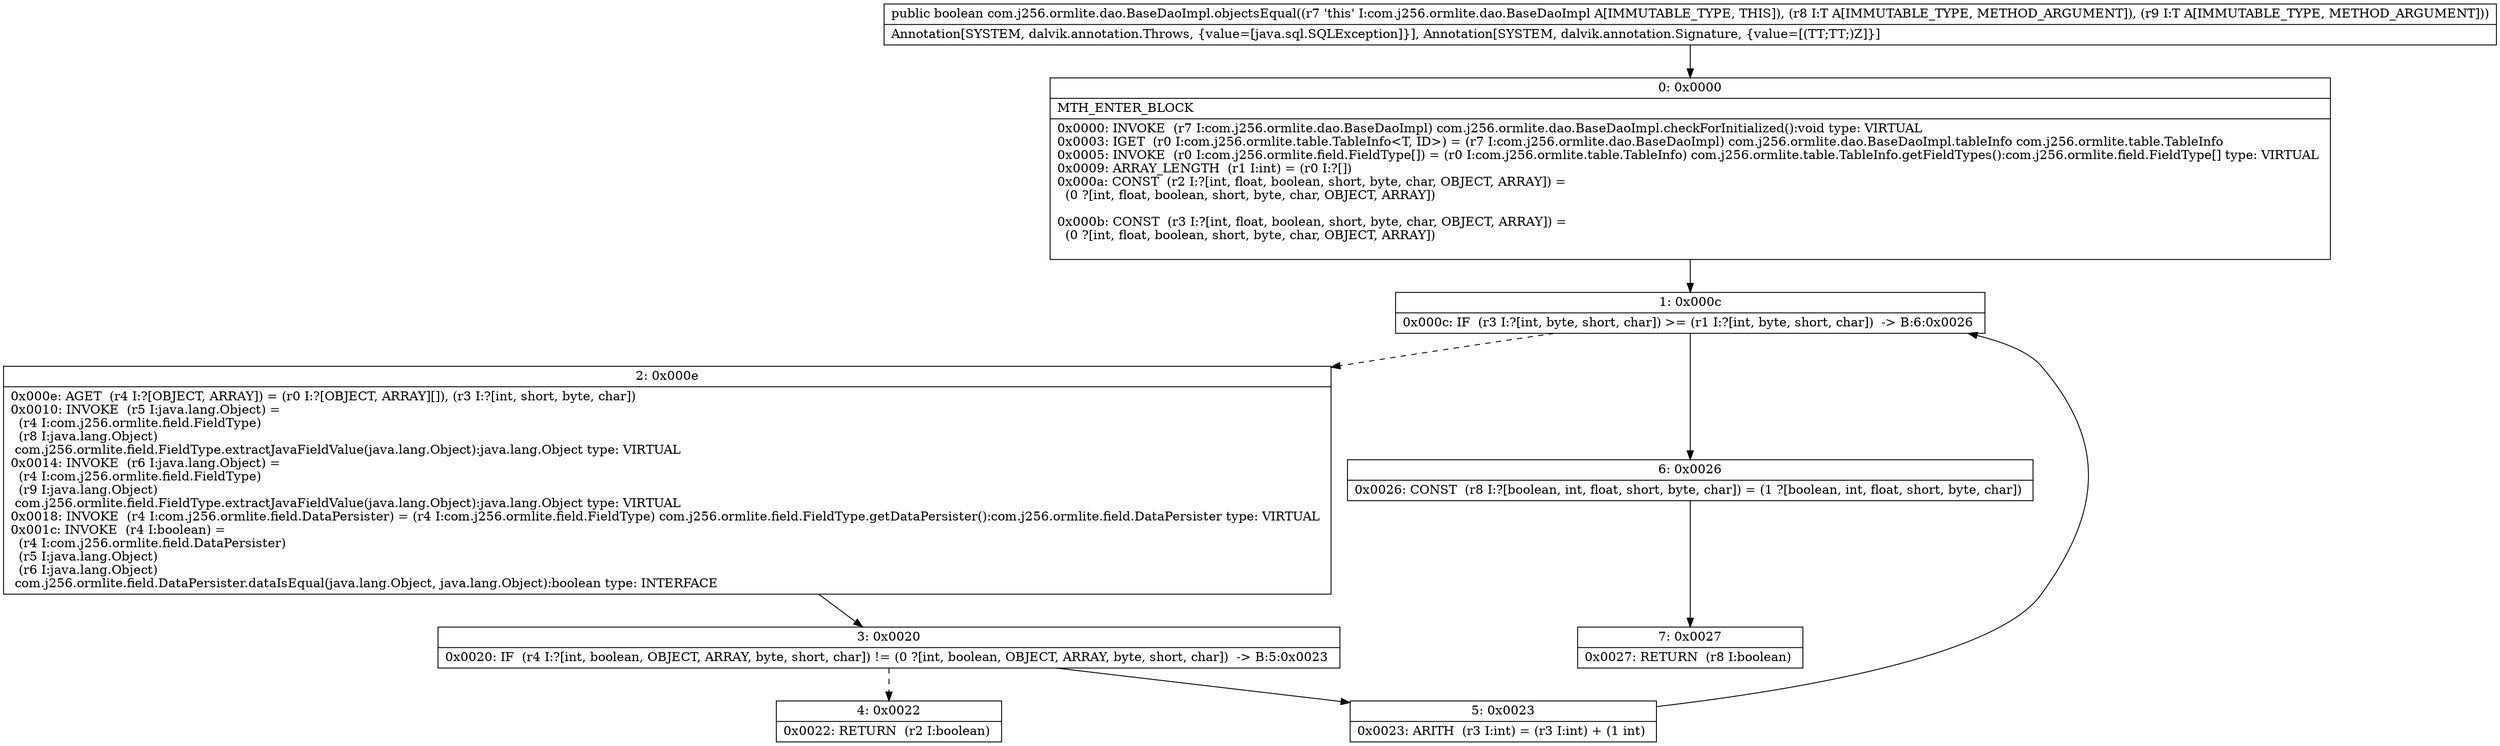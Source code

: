 digraph "CFG forcom.j256.ormlite.dao.BaseDaoImpl.objectsEqual(Ljava\/lang\/Object;Ljava\/lang\/Object;)Z" {
Node_0 [shape=record,label="{0\:\ 0x0000|MTH_ENTER_BLOCK\l|0x0000: INVOKE  (r7 I:com.j256.ormlite.dao.BaseDaoImpl) com.j256.ormlite.dao.BaseDaoImpl.checkForInitialized():void type: VIRTUAL \l0x0003: IGET  (r0 I:com.j256.ormlite.table.TableInfo\<T, ID\>) = (r7 I:com.j256.ormlite.dao.BaseDaoImpl) com.j256.ormlite.dao.BaseDaoImpl.tableInfo com.j256.ormlite.table.TableInfo \l0x0005: INVOKE  (r0 I:com.j256.ormlite.field.FieldType[]) = (r0 I:com.j256.ormlite.table.TableInfo) com.j256.ormlite.table.TableInfo.getFieldTypes():com.j256.ormlite.field.FieldType[] type: VIRTUAL \l0x0009: ARRAY_LENGTH  (r1 I:int) = (r0 I:?[]) \l0x000a: CONST  (r2 I:?[int, float, boolean, short, byte, char, OBJECT, ARRAY]) = \l  (0 ?[int, float, boolean, short, byte, char, OBJECT, ARRAY])\l \l0x000b: CONST  (r3 I:?[int, float, boolean, short, byte, char, OBJECT, ARRAY]) = \l  (0 ?[int, float, boolean, short, byte, char, OBJECT, ARRAY])\l \l}"];
Node_1 [shape=record,label="{1\:\ 0x000c|0x000c: IF  (r3 I:?[int, byte, short, char]) \>= (r1 I:?[int, byte, short, char])  \-\> B:6:0x0026 \l}"];
Node_2 [shape=record,label="{2\:\ 0x000e|0x000e: AGET  (r4 I:?[OBJECT, ARRAY]) = (r0 I:?[OBJECT, ARRAY][]), (r3 I:?[int, short, byte, char]) \l0x0010: INVOKE  (r5 I:java.lang.Object) = \l  (r4 I:com.j256.ormlite.field.FieldType)\l  (r8 I:java.lang.Object)\l com.j256.ormlite.field.FieldType.extractJavaFieldValue(java.lang.Object):java.lang.Object type: VIRTUAL \l0x0014: INVOKE  (r6 I:java.lang.Object) = \l  (r4 I:com.j256.ormlite.field.FieldType)\l  (r9 I:java.lang.Object)\l com.j256.ormlite.field.FieldType.extractJavaFieldValue(java.lang.Object):java.lang.Object type: VIRTUAL \l0x0018: INVOKE  (r4 I:com.j256.ormlite.field.DataPersister) = (r4 I:com.j256.ormlite.field.FieldType) com.j256.ormlite.field.FieldType.getDataPersister():com.j256.ormlite.field.DataPersister type: VIRTUAL \l0x001c: INVOKE  (r4 I:boolean) = \l  (r4 I:com.j256.ormlite.field.DataPersister)\l  (r5 I:java.lang.Object)\l  (r6 I:java.lang.Object)\l com.j256.ormlite.field.DataPersister.dataIsEqual(java.lang.Object, java.lang.Object):boolean type: INTERFACE \l}"];
Node_3 [shape=record,label="{3\:\ 0x0020|0x0020: IF  (r4 I:?[int, boolean, OBJECT, ARRAY, byte, short, char]) != (0 ?[int, boolean, OBJECT, ARRAY, byte, short, char])  \-\> B:5:0x0023 \l}"];
Node_4 [shape=record,label="{4\:\ 0x0022|0x0022: RETURN  (r2 I:boolean) \l}"];
Node_5 [shape=record,label="{5\:\ 0x0023|0x0023: ARITH  (r3 I:int) = (r3 I:int) + (1 int) \l}"];
Node_6 [shape=record,label="{6\:\ 0x0026|0x0026: CONST  (r8 I:?[boolean, int, float, short, byte, char]) = (1 ?[boolean, int, float, short, byte, char]) \l}"];
Node_7 [shape=record,label="{7\:\ 0x0027|0x0027: RETURN  (r8 I:boolean) \l}"];
MethodNode[shape=record,label="{public boolean com.j256.ormlite.dao.BaseDaoImpl.objectsEqual((r7 'this' I:com.j256.ormlite.dao.BaseDaoImpl A[IMMUTABLE_TYPE, THIS]), (r8 I:T A[IMMUTABLE_TYPE, METHOD_ARGUMENT]), (r9 I:T A[IMMUTABLE_TYPE, METHOD_ARGUMENT]))  | Annotation[SYSTEM, dalvik.annotation.Throws, \{value=[java.sql.SQLException]\}], Annotation[SYSTEM, dalvik.annotation.Signature, \{value=[(TT;TT;)Z]\}]\l}"];
MethodNode -> Node_0;
Node_0 -> Node_1;
Node_1 -> Node_2[style=dashed];
Node_1 -> Node_6;
Node_2 -> Node_3;
Node_3 -> Node_4[style=dashed];
Node_3 -> Node_5;
Node_5 -> Node_1;
Node_6 -> Node_7;
}

